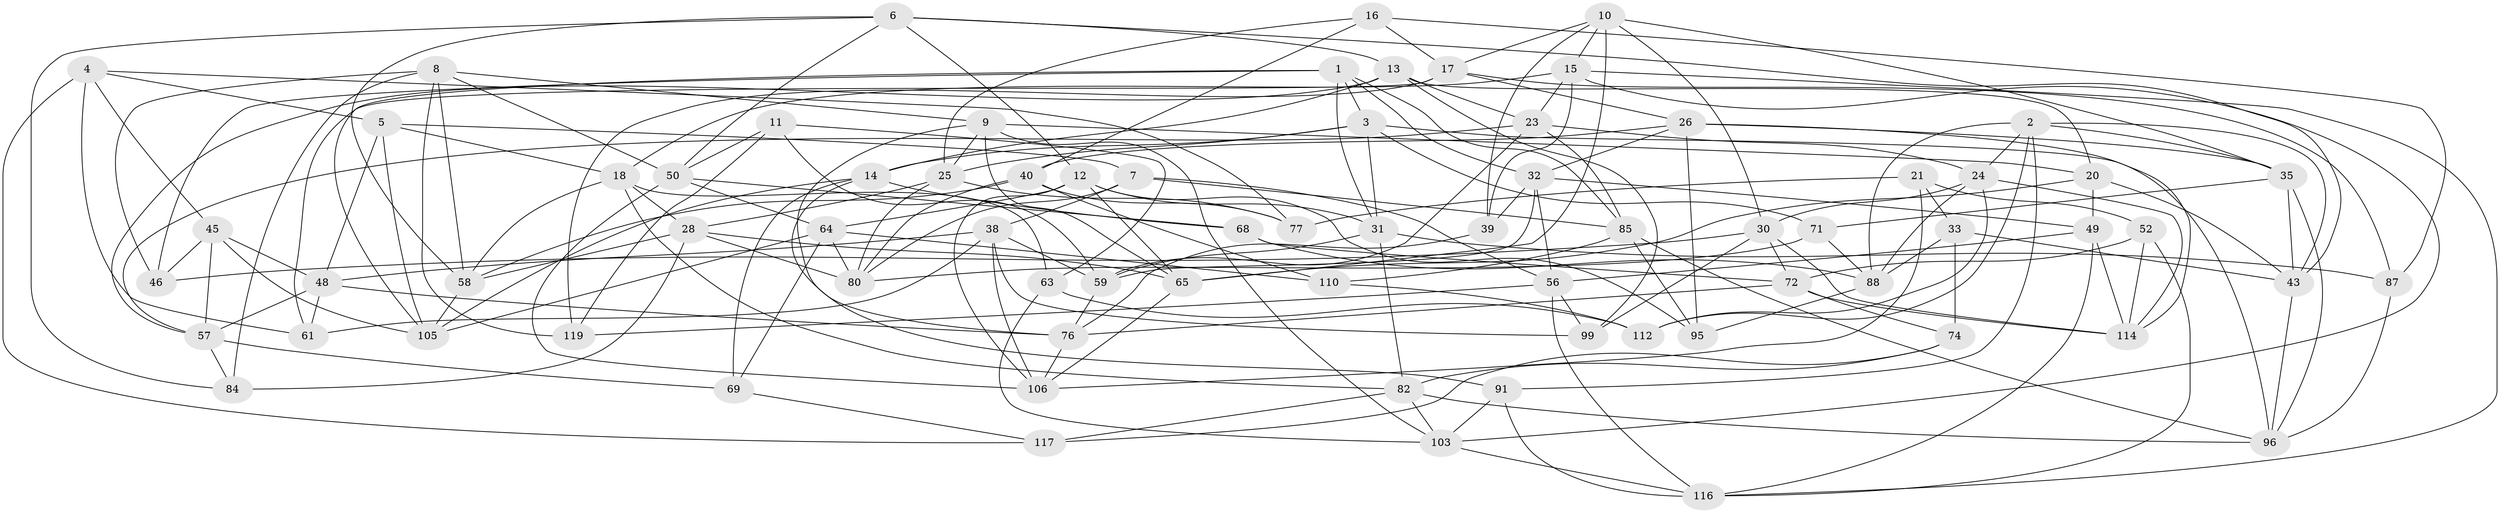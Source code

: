// original degree distribution, {4: 1.0}
// Generated by graph-tools (version 1.1) at 2025/42/03/06/25 10:42:16]
// undirected, 74 vertices, 196 edges
graph export_dot {
graph [start="1"]
  node [color=gray90,style=filled];
  1 [super="+36"];
  2 [super="+19"];
  3 [super="+62"];
  4 [super="+60"];
  5 [super="+83"];
  6 [super="+27"];
  7 [super="+29"];
  8 [super="+123"];
  9 [super="+113"];
  10 [super="+78"];
  11;
  12 [super="+97"];
  13 [super="+22"];
  14 [super="+54"];
  15 [super="+101"];
  16;
  17 [super="+93"];
  18 [super="+104"];
  20 [super="+111"];
  21;
  23 [super="+53"];
  24 [super="+34"];
  25 [super="+44"];
  26 [super="+70"];
  28 [super="+47"];
  30 [super="+66"];
  31 [super="+42"];
  32 [super="+37"];
  33;
  35 [super="+55"];
  38 [super="+102"];
  39;
  40 [super="+41"];
  43 [super="+94"];
  45 [super="+51"];
  46;
  48 [super="+89"];
  49 [super="+79"];
  50 [super="+67"];
  52;
  56 [super="+107"];
  57 [super="+125"];
  58 [super="+81"];
  59 [super="+75"];
  61;
  63;
  64 [super="+73"];
  65 [super="+86"];
  68;
  69;
  71;
  72 [super="+92"];
  74;
  76 [super="+122"];
  77;
  80 [super="+90"];
  82 [super="+120"];
  84;
  85 [super="+108"];
  87;
  88 [super="+100"];
  91;
  95;
  96 [super="+98"];
  99;
  103 [super="+124"];
  105 [super="+109"];
  106 [super="+115"];
  110;
  112;
  114 [super="+121"];
  116 [super="+118"];
  117;
  119;
  1 -- 85;
  1 -- 105;
  1 -- 46;
  1 -- 32;
  1 -- 3;
  1 -- 31;
  2 -- 35;
  2 -- 43;
  2 -- 112;
  2 -- 91;
  2 -- 88;
  2 -- 24;
  3 -- 71;
  3 -- 31;
  3 -- 14;
  3 -- 25;
  3 -- 96;
  4 -- 77;
  4 -- 61;
  4 -- 45 [weight=2];
  4 -- 117;
  4 -- 5;
  5 -- 105;
  5 -- 48;
  5 -- 18;
  5 -- 7 [weight=2];
  6 -- 43;
  6 -- 84;
  6 -- 12;
  6 -- 58;
  6 -- 50;
  6 -- 13;
  7 -- 85;
  7 -- 56;
  7 -- 80;
  7 -- 38;
  8 -- 84;
  8 -- 46;
  8 -- 9;
  8 -- 58;
  8 -- 119;
  8 -- 50;
  9 -- 20;
  9 -- 76;
  9 -- 103;
  9 -- 65;
  9 -- 25;
  10 -- 15;
  10 -- 30;
  10 -- 17;
  10 -- 65;
  10 -- 35;
  10 -- 39;
  11 -- 59;
  11 -- 119;
  11 -- 63;
  11 -- 50;
  12 -- 95;
  12 -- 64;
  12 -- 65;
  12 -- 106;
  12 -- 31;
  13 -- 99;
  13 -- 14;
  13 -- 57;
  13 -- 20;
  13 -- 23;
  14 -- 69;
  14 -- 68;
  14 -- 91;
  14 -- 105;
  15 -- 23;
  15 -- 39;
  15 -- 18;
  15 -- 116;
  15 -- 103;
  16 -- 25;
  16 -- 87;
  16 -- 17;
  16 -- 40;
  17 -- 61;
  17 -- 87;
  17 -- 26;
  17 -- 119;
  18 -- 28;
  18 -- 63;
  18 -- 58;
  18 -- 82;
  20 -- 43;
  20 -- 65;
  20 -- 49 [weight=2];
  21 -- 77;
  21 -- 33;
  21 -- 52;
  21 -- 106;
  23 -- 85;
  23 -- 59;
  23 -- 24;
  23 -- 57;
  24 -- 30;
  24 -- 112;
  24 -- 88;
  24 -- 114;
  25 -- 77;
  25 -- 28;
  25 -- 80;
  26 -- 114;
  26 -- 35;
  26 -- 40;
  26 -- 32;
  26 -- 95;
  28 -- 84;
  28 -- 58;
  28 -- 65;
  28 -- 80;
  30 -- 46;
  30 -- 72;
  30 -- 114;
  30 -- 99;
  31 -- 87;
  31 -- 82;
  31 -- 59;
  32 -- 49;
  32 -- 56;
  32 -- 39;
  32 -- 59;
  33 -- 88;
  33 -- 43;
  33 -- 74;
  35 -- 43;
  35 -- 71;
  35 -- 96;
  38 -- 99;
  38 -- 61;
  38 -- 59;
  38 -- 106;
  38 -- 48;
  39 -- 76;
  40 -- 110;
  40 -- 77;
  40 -- 58;
  40 -- 80;
  43 -- 96;
  45 -- 46;
  45 -- 105;
  45 -- 57;
  45 -- 48;
  48 -- 76;
  48 -- 61;
  48 -- 57;
  49 -- 56;
  49 -- 116;
  49 -- 114;
  50 -- 68;
  50 -- 64;
  50 -- 106;
  52 -- 116;
  52 -- 114;
  52 -- 72;
  56 -- 119;
  56 -- 99;
  56 -- 116;
  57 -- 69;
  57 -- 84;
  58 -- 105;
  59 -- 76;
  63 -- 112;
  63 -- 103;
  64 -- 69;
  64 -- 105;
  64 -- 80;
  64 -- 110;
  65 -- 106;
  68 -- 88;
  68 -- 72;
  69 -- 117;
  71 -- 80;
  71 -- 88;
  72 -- 74;
  72 -- 76;
  72 -- 114;
  74 -- 117;
  74 -- 82;
  76 -- 106;
  82 -- 117;
  82 -- 96;
  82 -- 103;
  85 -- 95;
  85 -- 96;
  85 -- 110;
  87 -- 96;
  88 -- 95;
  91 -- 103;
  91 -- 116;
  103 -- 116;
  110 -- 112;
}

